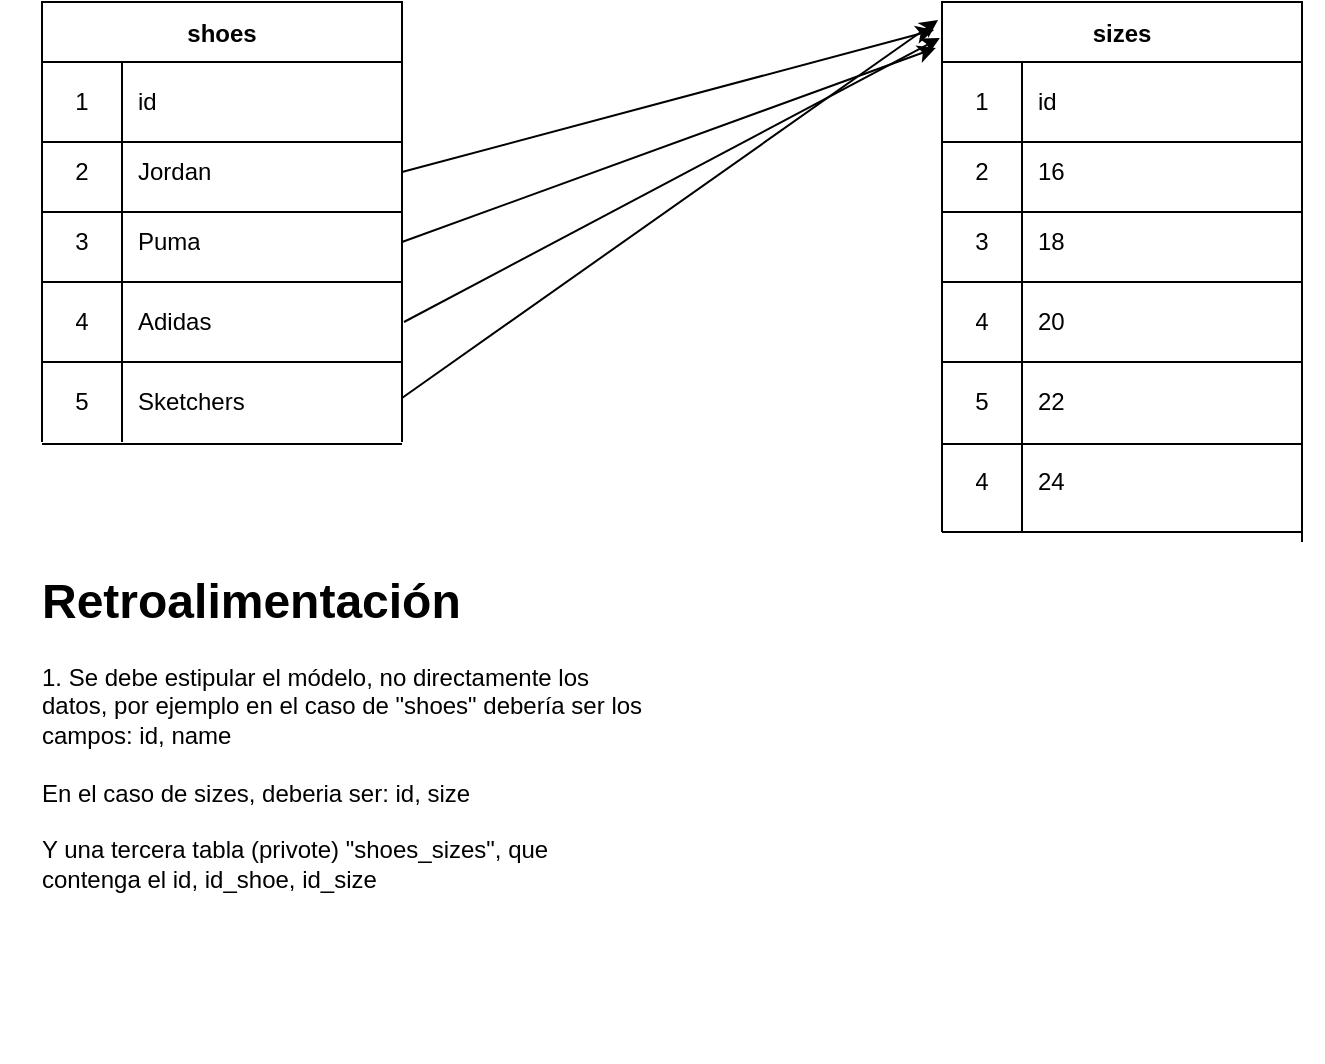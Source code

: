 <mxfile>
    <diagram id="YgUTTjIBb9TFfLy6opjP" name="Página-1">
        <mxGraphModel dx="1154" dy="1951" grid="1" gridSize="10" guides="1" tooltips="1" connect="1" arrows="1" fold="1" page="1" pageScale="1" pageWidth="827" pageHeight="1169" math="0" shadow="0">
            <root>
                <mxCell id="0"/>
                <mxCell id="1" parent="0"/>
                <mxCell id="38" value="shoes" style="shape=table;startSize=30;container=1;collapsible=0;childLayout=tableLayout;fixedRows=1;rowLines=0;fontStyle=1;align=center;pointerEvents=1;" parent="1" vertex="1">
                    <mxGeometry x="90" y="-800" width="180" height="140" as="geometry"/>
                </mxCell>
                <mxCell id="39" value="" style="shape=partialRectangle;html=1;whiteSpace=wrap;collapsible=0;dropTarget=0;pointerEvents=1;fillColor=none;top=0;left=0;bottom=1;right=0;points=[[0,0.5],[1,0.5]];portConstraint=eastwest;" parent="38" vertex="1">
                    <mxGeometry y="30" width="180" height="40" as="geometry"/>
                </mxCell>
                <mxCell id="40" value="1" style="shape=partialRectangle;html=1;whiteSpace=wrap;connectable=0;fillColor=none;top=0;left=0;bottom=0;right=0;overflow=hidden;pointerEvents=1;" parent="39" vertex="1">
                    <mxGeometry width="40" height="40" as="geometry">
                        <mxRectangle width="40" height="40" as="alternateBounds"/>
                    </mxGeometry>
                </mxCell>
                <mxCell id="41" value="id" style="shape=partialRectangle;html=1;whiteSpace=wrap;connectable=0;fillColor=none;top=0;left=0;bottom=0;right=0;align=left;spacingLeft=6;overflow=hidden;pointerEvents=1;" parent="39" vertex="1">
                    <mxGeometry x="40" width="140" height="40" as="geometry">
                        <mxRectangle width="140" height="40" as="alternateBounds"/>
                    </mxGeometry>
                </mxCell>
                <mxCell id="42" value="" style="shape=partialRectangle;html=1;whiteSpace=wrap;collapsible=0;dropTarget=0;pointerEvents=1;fillColor=none;top=0;left=0;bottom=0;right=0;points=[[0,0.5],[1,0.5]];portConstraint=eastwest;" parent="38" vertex="1">
                    <mxGeometry y="70" width="180" height="30" as="geometry"/>
                </mxCell>
                <mxCell id="43" value="2" style="shape=partialRectangle;html=1;whiteSpace=wrap;connectable=0;fillColor=none;top=0;left=0;bottom=0;right=0;overflow=hidden;pointerEvents=1;" parent="42" vertex="1">
                    <mxGeometry width="40" height="30" as="geometry">
                        <mxRectangle width="40" height="30" as="alternateBounds"/>
                    </mxGeometry>
                </mxCell>
                <mxCell id="44" value="Jordan" style="shape=partialRectangle;html=1;whiteSpace=wrap;connectable=0;fillColor=none;top=0;left=0;bottom=0;right=0;align=left;spacingLeft=6;overflow=hidden;pointerEvents=1;" parent="42" vertex="1">
                    <mxGeometry x="40" width="140" height="30" as="geometry">
                        <mxRectangle width="140" height="30" as="alternateBounds"/>
                    </mxGeometry>
                </mxCell>
                <mxCell id="45" value="" style="shape=partialRectangle;html=1;whiteSpace=wrap;collapsible=0;dropTarget=0;pointerEvents=1;fillColor=none;top=0;left=0;bottom=0;right=0;points=[[0,0.5],[1,0.5]];portConstraint=eastwest;" parent="38" vertex="1">
                    <mxGeometry y="100" width="180" height="40" as="geometry"/>
                </mxCell>
                <mxCell id="46" value="3" style="shape=partialRectangle;html=1;whiteSpace=wrap;connectable=0;fillColor=none;top=0;left=0;bottom=0;right=0;overflow=hidden;pointerEvents=1;" parent="45" vertex="1">
                    <mxGeometry width="40" height="40" as="geometry">
                        <mxRectangle width="40" height="40" as="alternateBounds"/>
                    </mxGeometry>
                </mxCell>
                <mxCell id="47" value="Puma" style="shape=partialRectangle;html=1;whiteSpace=wrap;connectable=0;fillColor=none;top=0;left=0;bottom=0;right=0;align=left;spacingLeft=6;overflow=hidden;pointerEvents=1;" parent="45" vertex="1">
                    <mxGeometry x="40" width="140" height="40" as="geometry">
                        <mxRectangle width="140" height="40" as="alternateBounds"/>
                    </mxGeometry>
                </mxCell>
                <mxCell id="52" value="sizes" style="shape=table;startSize=30;container=1;collapsible=0;childLayout=tableLayout;fixedRows=1;rowLines=0;fontStyle=1;align=center;pointerEvents=1;" parent="1" vertex="1">
                    <mxGeometry x="540" y="-800" width="180" height="140" as="geometry"/>
                </mxCell>
                <mxCell id="53" value="" style="shape=partialRectangle;html=1;whiteSpace=wrap;collapsible=0;dropTarget=0;pointerEvents=1;fillColor=none;top=0;left=0;bottom=1;right=0;points=[[0,0.5],[1,0.5]];portConstraint=eastwest;" parent="52" vertex="1">
                    <mxGeometry y="30" width="180" height="40" as="geometry"/>
                </mxCell>
                <mxCell id="54" value="1" style="shape=partialRectangle;html=1;whiteSpace=wrap;connectable=0;fillColor=none;top=0;left=0;bottom=0;right=0;overflow=hidden;pointerEvents=1;" parent="53" vertex="1">
                    <mxGeometry width="40" height="40" as="geometry">
                        <mxRectangle width="40" height="40" as="alternateBounds"/>
                    </mxGeometry>
                </mxCell>
                <mxCell id="55" value="id" style="shape=partialRectangle;html=1;whiteSpace=wrap;connectable=0;fillColor=none;top=0;left=0;bottom=0;right=0;align=left;spacingLeft=6;overflow=hidden;pointerEvents=1;" parent="53" vertex="1">
                    <mxGeometry x="40" width="140" height="40" as="geometry">
                        <mxRectangle width="140" height="40" as="alternateBounds"/>
                    </mxGeometry>
                </mxCell>
                <mxCell id="56" value="" style="shape=partialRectangle;html=1;whiteSpace=wrap;collapsible=0;dropTarget=0;pointerEvents=1;fillColor=none;top=0;left=0;bottom=0;right=0;points=[[0,0.5],[1,0.5]];portConstraint=eastwest;" parent="52" vertex="1">
                    <mxGeometry y="70" width="180" height="30" as="geometry"/>
                </mxCell>
                <mxCell id="57" value="2" style="shape=partialRectangle;html=1;whiteSpace=wrap;connectable=0;fillColor=none;top=0;left=0;bottom=0;right=0;overflow=hidden;pointerEvents=1;" parent="56" vertex="1">
                    <mxGeometry width="40" height="30" as="geometry">
                        <mxRectangle width="40" height="30" as="alternateBounds"/>
                    </mxGeometry>
                </mxCell>
                <mxCell id="58" value="16" style="shape=partialRectangle;html=1;whiteSpace=wrap;connectable=0;fillColor=none;top=0;left=0;bottom=0;right=0;align=left;spacingLeft=6;overflow=hidden;pointerEvents=1;" parent="56" vertex="1">
                    <mxGeometry x="40" width="140" height="30" as="geometry">
                        <mxRectangle width="140" height="30" as="alternateBounds"/>
                    </mxGeometry>
                </mxCell>
                <mxCell id="59" value="" style="shape=partialRectangle;html=1;whiteSpace=wrap;collapsible=0;dropTarget=0;pointerEvents=1;fillColor=none;top=0;left=0;bottom=0;right=0;points=[[0,0.5],[1,0.5]];portConstraint=eastwest;" parent="52" vertex="1">
                    <mxGeometry y="100" width="180" height="40" as="geometry"/>
                </mxCell>
                <mxCell id="60" value="3" style="shape=partialRectangle;html=1;whiteSpace=wrap;connectable=0;fillColor=none;top=0;left=0;bottom=0;right=0;overflow=hidden;pointerEvents=1;" parent="59" vertex="1">
                    <mxGeometry width="40" height="40" as="geometry">
                        <mxRectangle width="40" height="40" as="alternateBounds"/>
                    </mxGeometry>
                </mxCell>
                <mxCell id="61" value="18" style="shape=partialRectangle;html=1;whiteSpace=wrap;connectable=0;fillColor=none;top=0;left=0;bottom=0;right=0;align=left;spacingLeft=6;overflow=hidden;pointerEvents=1;" parent="59" vertex="1">
                    <mxGeometry x="40" width="140" height="40" as="geometry">
                        <mxRectangle width="140" height="40" as="alternateBounds"/>
                    </mxGeometry>
                </mxCell>
                <mxCell id="63" value="" style="line;strokeWidth=1;html=1;" parent="1" vertex="1">
                    <mxGeometry x="90" y="-700" width="180" height="10" as="geometry"/>
                </mxCell>
                <mxCell id="64" value="" style="line;strokeWidth=1;html=1;" parent="1" vertex="1">
                    <mxGeometry x="540" y="-700" width="180" height="10" as="geometry"/>
                </mxCell>
                <mxCell id="67" value="Adidas" style="shape=partialRectangle;html=1;whiteSpace=wrap;connectable=0;fillColor=none;top=0;left=0;bottom=0;right=0;align=left;spacingLeft=6;overflow=hidden;pointerEvents=1;" parent="1" vertex="1">
                    <mxGeometry x="130" y="-660" width="140" height="40" as="geometry">
                        <mxRectangle width="140" height="40" as="alternateBounds"/>
                    </mxGeometry>
                </mxCell>
                <mxCell id="68" value="4" style="shape=partialRectangle;html=1;whiteSpace=wrap;connectable=0;fillColor=none;top=0;left=0;bottom=0;right=0;overflow=hidden;pointerEvents=1;" parent="1" vertex="1">
                    <mxGeometry x="90" y="-660" width="40" height="40" as="geometry">
                        <mxRectangle width="40" height="40" as="alternateBounds"/>
                    </mxGeometry>
                </mxCell>
                <mxCell id="69" value="" style="line;strokeWidth=1;direction=south;html=1;" parent="1" vertex="1">
                    <mxGeometry x="70" y="-670" width="40" height="50" as="geometry"/>
                </mxCell>
                <mxCell id="71" value="" style="line;strokeWidth=1;direction=south;html=1;" parent="1" vertex="1">
                    <mxGeometry x="120" y="-670" width="20" height="90" as="geometry"/>
                </mxCell>
                <mxCell id="72" value="" style="line;strokeWidth=1;direction=south;html=1;" parent="1" vertex="1">
                    <mxGeometry x="260" y="-670" width="20" height="50" as="geometry"/>
                </mxCell>
                <mxCell id="73" value="" style="line;strokeWidth=1;html=1;" parent="1" vertex="1">
                    <mxGeometry x="90" y="-630" width="180" height="20" as="geometry"/>
                </mxCell>
                <mxCell id="74" value="20" style="shape=partialRectangle;html=1;whiteSpace=wrap;connectable=0;fillColor=none;top=0;left=0;bottom=0;right=0;align=left;spacingLeft=6;overflow=hidden;pointerEvents=1;" parent="1" vertex="1">
                    <mxGeometry x="580" y="-670" width="140" height="60" as="geometry">
                        <mxRectangle width="140" height="40" as="alternateBounds"/>
                    </mxGeometry>
                </mxCell>
                <mxCell id="75" value="4" style="shape=partialRectangle;html=1;whiteSpace=wrap;connectable=0;fillColor=none;top=0;left=0;bottom=0;right=0;overflow=hidden;pointerEvents=1;" parent="1" vertex="1">
                    <mxGeometry x="540" y="-660" width="40" height="40" as="geometry">
                        <mxRectangle width="40" height="40" as="alternateBounds"/>
                    </mxGeometry>
                </mxCell>
                <mxCell id="76" value="" style="line;strokeWidth=1;html=1;" parent="1" vertex="1">
                    <mxGeometry x="540" y="-640" width="180" height="40" as="geometry"/>
                </mxCell>
                <mxCell id="77" value="" style="line;strokeWidth=1;direction=south;html=1;" parent="1" vertex="1">
                    <mxGeometry x="530" y="-660" width="20" height="40" as="geometry"/>
                </mxCell>
                <mxCell id="78" value="" style="line;strokeWidth=1;direction=south;html=1;" parent="1" vertex="1">
                    <mxGeometry x="710" y="-660" width="20" height="40" as="geometry"/>
                </mxCell>
                <mxCell id="79" value="" style="line;strokeWidth=1;direction=south;html=1;" parent="1" vertex="1">
                    <mxGeometry x="570" y="-664" width="20" height="44" as="geometry"/>
                </mxCell>
                <mxCell id="84" value="22" style="shape=partialRectangle;html=1;whiteSpace=wrap;connectable=0;fillColor=none;top=0;left=0;bottom=0;right=0;align=left;spacingLeft=6;overflow=hidden;pointerEvents=1;" parent="1" vertex="1">
                    <mxGeometry x="580" y="-620" width="140" height="40" as="geometry">
                        <mxRectangle width="140" height="40" as="alternateBounds"/>
                    </mxGeometry>
                </mxCell>
                <mxCell id="85" value="5" style="shape=partialRectangle;html=1;whiteSpace=wrap;connectable=0;fillColor=none;top=0;left=0;bottom=0;right=0;overflow=hidden;pointerEvents=1;" parent="1" vertex="1">
                    <mxGeometry x="540" y="-620" width="40" height="40" as="geometry">
                        <mxRectangle width="40" height="40" as="alternateBounds"/>
                    </mxGeometry>
                </mxCell>
                <mxCell id="86" value="24" style="shape=partialRectangle;html=1;whiteSpace=wrap;connectable=0;fillColor=none;top=0;left=0;bottom=0;right=0;align=left;spacingLeft=6;overflow=hidden;pointerEvents=1;" parent="1" vertex="1">
                    <mxGeometry x="580" y="-580" width="140" height="40" as="geometry">
                        <mxRectangle width="140" height="40" as="alternateBounds"/>
                    </mxGeometry>
                </mxCell>
                <mxCell id="87" value="4" style="shape=partialRectangle;html=1;whiteSpace=wrap;connectable=0;fillColor=none;top=0;left=0;bottom=0;right=0;overflow=hidden;pointerEvents=1;" parent="1" vertex="1">
                    <mxGeometry x="540" y="-580" width="40" height="40" as="geometry">
                        <mxRectangle width="40" height="40" as="alternateBounds"/>
                    </mxGeometry>
                </mxCell>
                <mxCell id="88" value="" style="line;strokeWidth=1;html=1;" parent="1" vertex="1">
                    <mxGeometry x="540" y="-584" width="180" height="10" as="geometry"/>
                </mxCell>
                <mxCell id="89" value="" style="line;strokeWidth=1;direction=south;html=1;" parent="1" vertex="1">
                    <mxGeometry x="535" y="-620" width="10" height="40" as="geometry"/>
                </mxCell>
                <mxCell id="90" value="" style="line;strokeWidth=1;direction=south;html=1;" parent="1" vertex="1">
                    <mxGeometry x="575" y="-620" width="10" height="40" as="geometry"/>
                </mxCell>
                <mxCell id="91" value="" style="line;strokeWidth=1;direction=south;html=1;" parent="1" vertex="1">
                    <mxGeometry x="715" y="-620" width="10" height="40" as="geometry"/>
                </mxCell>
                <mxCell id="92" value="" style="line;strokeWidth=1;direction=south;html=1;" parent="1" vertex="1">
                    <mxGeometry x="715" y="-690" width="10" height="160" as="geometry"/>
                </mxCell>
                <mxCell id="93" value="" style="line;strokeWidth=1;html=1;" parent="1" vertex="1">
                    <mxGeometry x="540" y="-540" width="180" height="10" as="geometry"/>
                </mxCell>
                <mxCell id="94" value="" style="line;strokeWidth=1;direction=south;html=1;" parent="1" vertex="1">
                    <mxGeometry x="575" y="-695" width="10" height="160" as="geometry"/>
                </mxCell>
                <mxCell id="95" value="" style="line;strokeWidth=1;direction=south;html=1;" parent="1" vertex="1">
                    <mxGeometry x="535" y="-585" width="10" height="50" as="geometry"/>
                </mxCell>
                <mxCell id="99" value="Sketchers" style="shape=partialRectangle;html=1;whiteSpace=wrap;connectable=0;fillColor=none;top=0;left=0;bottom=0;right=0;align=left;spacingLeft=6;overflow=hidden;pointerEvents=1;" parent="1" vertex="1">
                    <mxGeometry x="130" y="-620" width="140" height="40" as="geometry">
                        <mxRectangle width="140" height="40" as="alternateBounds"/>
                    </mxGeometry>
                </mxCell>
                <mxCell id="100" value="5" style="shape=partialRectangle;html=1;whiteSpace=wrap;connectable=0;fillColor=none;top=0;left=0;bottom=0;right=0;overflow=hidden;pointerEvents=1;" parent="1" vertex="1">
                    <mxGeometry x="90" y="-620" width="40" height="40" as="geometry">
                        <mxRectangle width="40" height="40" as="alternateBounds"/>
                    </mxGeometry>
                </mxCell>
                <mxCell id="101" value="" style="line;strokeWidth=1;html=1;" parent="1" vertex="1">
                    <mxGeometry x="90" y="-584" width="180" height="10" as="geometry"/>
                </mxCell>
                <mxCell id="104" value="" style="line;strokeWidth=1;direction=south;html=1;" parent="1" vertex="1">
                    <mxGeometry x="265" y="-620" width="10" height="40" as="geometry"/>
                </mxCell>
                <mxCell id="106" value="" style="line;strokeWidth=1;direction=south;html=1;" parent="1" vertex="1">
                    <mxGeometry x="85" y="-630" width="10" height="50" as="geometry"/>
                </mxCell>
                <mxCell id="114" value="" style="endArrow=classic;html=1;exitX=1;exitY=0.5;exitDx=0;exitDy=0;entryX=-0.022;entryY=0.1;entryDx=0;entryDy=0;entryPerimeter=0;" parent="1" source="42" target="52" edge="1">
                    <mxGeometry width="50" height="50" relative="1" as="geometry">
                        <mxPoint x="410" y="-670" as="sourcePoint"/>
                        <mxPoint x="460" y="-720" as="targetPoint"/>
                    </mxGeometry>
                </mxCell>
                <mxCell id="116" value="" style="endArrow=classic;html=1;exitX=1;exitY=0.5;exitDx=0;exitDy=0;entryX=-0.017;entryY=0.164;entryDx=0;entryDy=0;entryPerimeter=0;" parent="1" source="45" target="52" edge="1">
                    <mxGeometry width="50" height="50" relative="1" as="geometry">
                        <mxPoint x="410" y="-670" as="sourcePoint"/>
                        <mxPoint x="460" y="-720" as="targetPoint"/>
                    </mxGeometry>
                </mxCell>
                <mxCell id="117" value="" style="endArrow=classic;html=1;exitX=0.6;exitY=0.45;exitDx=0;exitDy=0;exitPerimeter=0;entryX=-0.006;entryY=0.129;entryDx=0;entryDy=0;entryPerimeter=0;" parent="1" source="72" target="52" edge="1">
                    <mxGeometry width="50" height="50" relative="1" as="geometry">
                        <mxPoint x="410" y="-670" as="sourcePoint"/>
                        <mxPoint x="460" y="-720" as="targetPoint"/>
                    </mxGeometry>
                </mxCell>
                <mxCell id="118" value="" style="endArrow=classic;html=1;exitX=0.45;exitY=0.5;exitDx=0;exitDy=0;exitPerimeter=0;entryX=-0.011;entryY=0.064;entryDx=0;entryDy=0;entryPerimeter=0;" parent="1" source="104" target="52" edge="1">
                    <mxGeometry width="50" height="50" relative="1" as="geometry">
                        <mxPoint x="410" y="-670" as="sourcePoint"/>
                        <mxPoint x="460" y="-720" as="targetPoint"/>
                    </mxGeometry>
                </mxCell>
                <mxCell id="119" value="&lt;h1&gt;Retroalimentación&lt;/h1&gt;&lt;div&gt;1. Se debe estipular el módelo, no directamente los datos, por ejemplo en el caso de &quot;shoes&quot; debería ser los campos: id, name&lt;/div&gt;&lt;div&gt;&lt;br&gt;&lt;/div&gt;&lt;div&gt;En el caso de sizes, deberia ser: id, size&lt;/div&gt;&lt;div&gt;&lt;br&gt;&lt;/div&gt;&lt;div&gt;Y una tercera tabla (privote) &quot;shoes_sizes&quot;, que contenga el id, id_shoe, id_size&lt;/div&gt;" style="text;html=1;strokeColor=none;fillColor=none;spacing=5;spacingTop=-20;whiteSpace=wrap;overflow=hidden;rounded=0;" vertex="1" parent="1">
                    <mxGeometry x="85" y="-520" width="310" height="250" as="geometry"/>
                </mxCell>
            </root>
        </mxGraphModel>
    </diagram>
</mxfile>